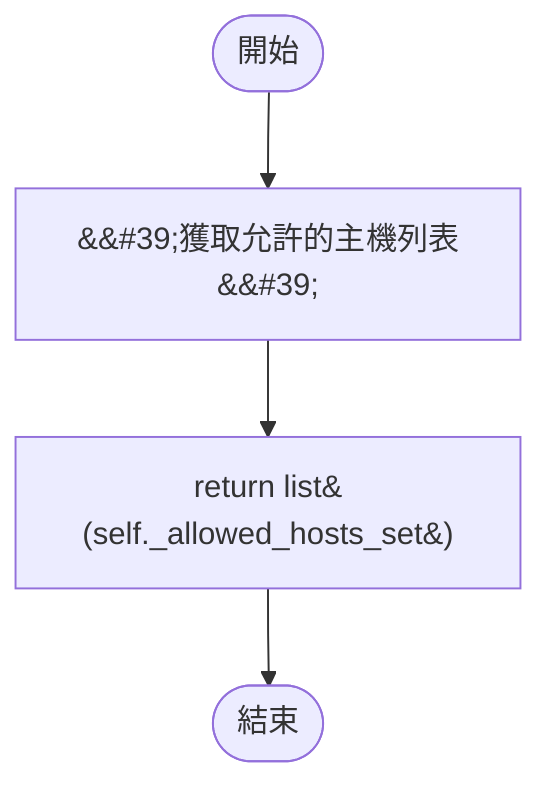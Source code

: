 flowchart TB
    n1([開始])
    n2([結束])
    n3[&amp;&#35;39;獲取允許的主機列表&amp;&#35;39;]
    n4[return list&#40;self._allowed_hosts_set&#41;]
    n1 --> n3
    n3 --> n4
    n4 --> n2